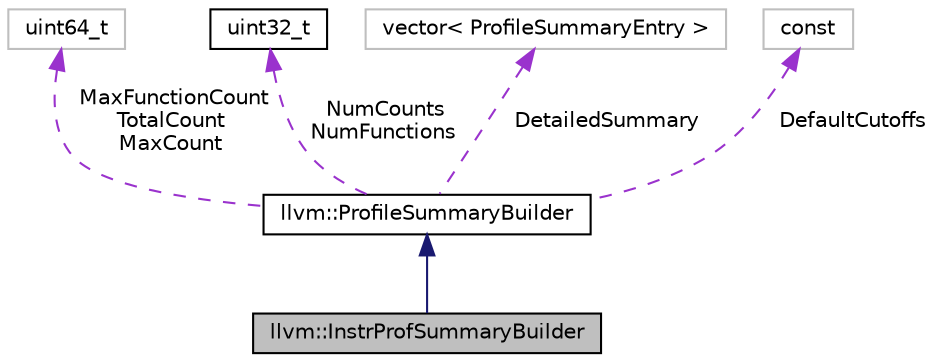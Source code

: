 digraph "llvm::InstrProfSummaryBuilder"
{
 // LATEX_PDF_SIZE
  bgcolor="transparent";
  edge [fontname="Helvetica",fontsize="10",labelfontname="Helvetica",labelfontsize="10"];
  node [fontname="Helvetica",fontsize="10",shape=record];
  Node1 [label="llvm::InstrProfSummaryBuilder",height=0.2,width=0.4,color="black", fillcolor="grey75", style="filled", fontcolor="black",tooltip=" "];
  Node2 -> Node1 [dir="back",color="midnightblue",fontsize="10",style="solid",fontname="Helvetica"];
  Node2 [label="llvm::ProfileSummaryBuilder",height=0.2,width=0.4,color="black",URL="$classllvm_1_1ProfileSummaryBuilder.html",tooltip=" "];
  Node3 -> Node2 [dir="back",color="darkorchid3",fontsize="10",style="dashed",label=" MaxFunctionCount\nTotalCount\nMaxCount" ,fontname="Helvetica"];
  Node3 [label="uint64_t",height=0.2,width=0.4,color="grey75",tooltip=" "];
  Node4 -> Node2 [dir="back",color="darkorchid3",fontsize="10",style="dashed",label=" NumCounts\nNumFunctions" ,fontname="Helvetica"];
  Node4 [label="uint32_t",height=0.2,width=0.4,color="black",URL="$classuint32__t.html",tooltip=" "];
  Node5 -> Node2 [dir="back",color="darkorchid3",fontsize="10",style="dashed",label=" DetailedSummary" ,fontname="Helvetica"];
  Node5 [label="vector\< ProfileSummaryEntry \>",height=0.2,width=0.4,color="grey75",tooltip=" "];
  Node6 -> Node2 [dir="back",color="darkorchid3",fontsize="10",style="dashed",label=" DefaultCutoffs" ,fontname="Helvetica"];
  Node6 [label="const",height=0.2,width=0.4,color="grey75",tooltip=" "];
}
